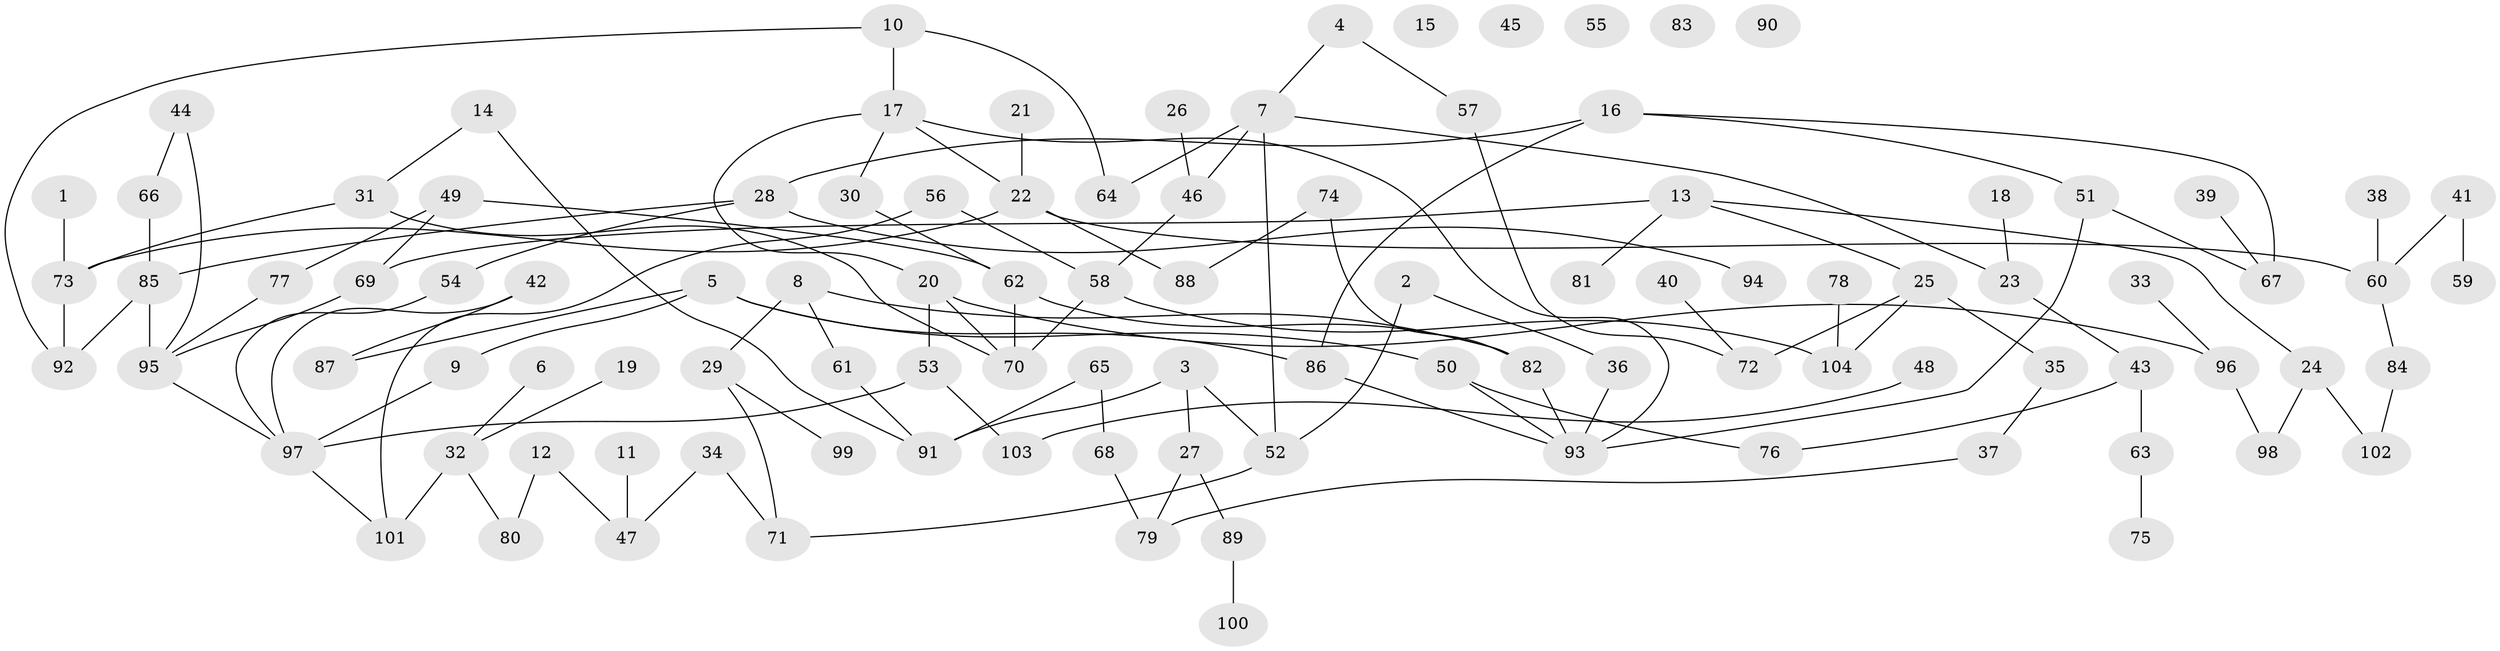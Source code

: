 // Generated by graph-tools (version 1.1) at 2025/25/03/09/25 03:25:22]
// undirected, 104 vertices, 128 edges
graph export_dot {
graph [start="1"]
  node [color=gray90,style=filled];
  1;
  2;
  3;
  4;
  5;
  6;
  7;
  8;
  9;
  10;
  11;
  12;
  13;
  14;
  15;
  16;
  17;
  18;
  19;
  20;
  21;
  22;
  23;
  24;
  25;
  26;
  27;
  28;
  29;
  30;
  31;
  32;
  33;
  34;
  35;
  36;
  37;
  38;
  39;
  40;
  41;
  42;
  43;
  44;
  45;
  46;
  47;
  48;
  49;
  50;
  51;
  52;
  53;
  54;
  55;
  56;
  57;
  58;
  59;
  60;
  61;
  62;
  63;
  64;
  65;
  66;
  67;
  68;
  69;
  70;
  71;
  72;
  73;
  74;
  75;
  76;
  77;
  78;
  79;
  80;
  81;
  82;
  83;
  84;
  85;
  86;
  87;
  88;
  89;
  90;
  91;
  92;
  93;
  94;
  95;
  96;
  97;
  98;
  99;
  100;
  101;
  102;
  103;
  104;
  1 -- 73;
  2 -- 36;
  2 -- 52;
  3 -- 27;
  3 -- 52;
  3 -- 91;
  4 -- 7;
  4 -- 57;
  5 -- 9;
  5 -- 50;
  5 -- 86;
  5 -- 87;
  6 -- 32;
  7 -- 23;
  7 -- 46;
  7 -- 52;
  7 -- 64;
  8 -- 29;
  8 -- 61;
  8 -- 82;
  9 -- 97;
  10 -- 17;
  10 -- 64;
  10 -- 92;
  11 -- 47;
  12 -- 47;
  12 -- 80;
  13 -- 24;
  13 -- 25;
  13 -- 69;
  13 -- 81;
  14 -- 31;
  14 -- 91;
  16 -- 28;
  16 -- 51;
  16 -- 67;
  16 -- 86;
  17 -- 20;
  17 -- 22;
  17 -- 30;
  17 -- 93;
  18 -- 23;
  19 -- 32;
  20 -- 53;
  20 -- 70;
  20 -- 96;
  21 -- 22;
  22 -- 60;
  22 -- 73;
  22 -- 88;
  23 -- 43;
  24 -- 98;
  24 -- 102;
  25 -- 35;
  25 -- 72;
  25 -- 104;
  26 -- 46;
  27 -- 79;
  27 -- 89;
  28 -- 54;
  28 -- 85;
  28 -- 94;
  29 -- 71;
  29 -- 99;
  30 -- 62;
  31 -- 70;
  31 -- 73;
  32 -- 80;
  32 -- 101;
  33 -- 96;
  34 -- 47;
  34 -- 71;
  35 -- 37;
  36 -- 93;
  37 -- 79;
  38 -- 60;
  39 -- 67;
  40 -- 72;
  41 -- 59;
  41 -- 60;
  42 -- 87;
  42 -- 97;
  43 -- 63;
  43 -- 76;
  44 -- 66;
  44 -- 95;
  46 -- 58;
  48 -- 103;
  49 -- 62;
  49 -- 69;
  49 -- 77;
  50 -- 76;
  50 -- 93;
  51 -- 67;
  51 -- 93;
  52 -- 71;
  53 -- 97;
  53 -- 103;
  54 -- 97;
  56 -- 58;
  56 -- 101;
  57 -- 72;
  58 -- 70;
  58 -- 104;
  60 -- 84;
  61 -- 91;
  62 -- 70;
  62 -- 82;
  63 -- 75;
  65 -- 68;
  65 -- 91;
  66 -- 85;
  68 -- 79;
  69 -- 95;
  73 -- 92;
  74 -- 82;
  74 -- 88;
  77 -- 95;
  78 -- 104;
  82 -- 93;
  84 -- 102;
  85 -- 92;
  85 -- 95;
  86 -- 93;
  89 -- 100;
  95 -- 97;
  96 -- 98;
  97 -- 101;
}
